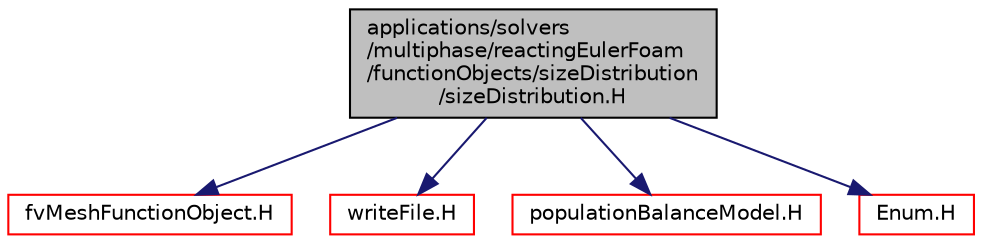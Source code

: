 digraph "applications/solvers/multiphase/reactingEulerFoam/functionObjects/sizeDistribution/sizeDistribution.H"
{
  bgcolor="transparent";
  edge [fontname="Helvetica",fontsize="10",labelfontname="Helvetica",labelfontsize="10"];
  node [fontname="Helvetica",fontsize="10",shape=record];
  Node1 [label="applications/solvers\l/multiphase/reactingEulerFoam\l/functionObjects/sizeDistribution\l/sizeDistribution.H",height=0.2,width=0.4,color="black", fillcolor="grey75", style="filled" fontcolor="black"];
  Node1 -> Node2 [color="midnightblue",fontsize="10",style="solid",fontname="Helvetica"];
  Node2 [label="fvMeshFunctionObject.H",height=0.2,width=0.4,color="red",URL="$fvMeshFunctionObject_8H.html"];
  Node1 -> Node3 [color="midnightblue",fontsize="10",style="solid",fontname="Helvetica"];
  Node3 [label="writeFile.H",height=0.2,width=0.4,color="red",URL="$writeFile_8H.html"];
  Node1 -> Node4 [color="midnightblue",fontsize="10",style="solid",fontname="Helvetica"];
  Node4 [label="populationBalanceModel.H",height=0.2,width=0.4,color="red",URL="$populationBalanceModel_8H.html"];
  Node1 -> Node5 [color="midnightblue",fontsize="10",style="solid",fontname="Helvetica"];
  Node5 [label="Enum.H",height=0.2,width=0.4,color="red",URL="$Enum_8H.html"];
}
